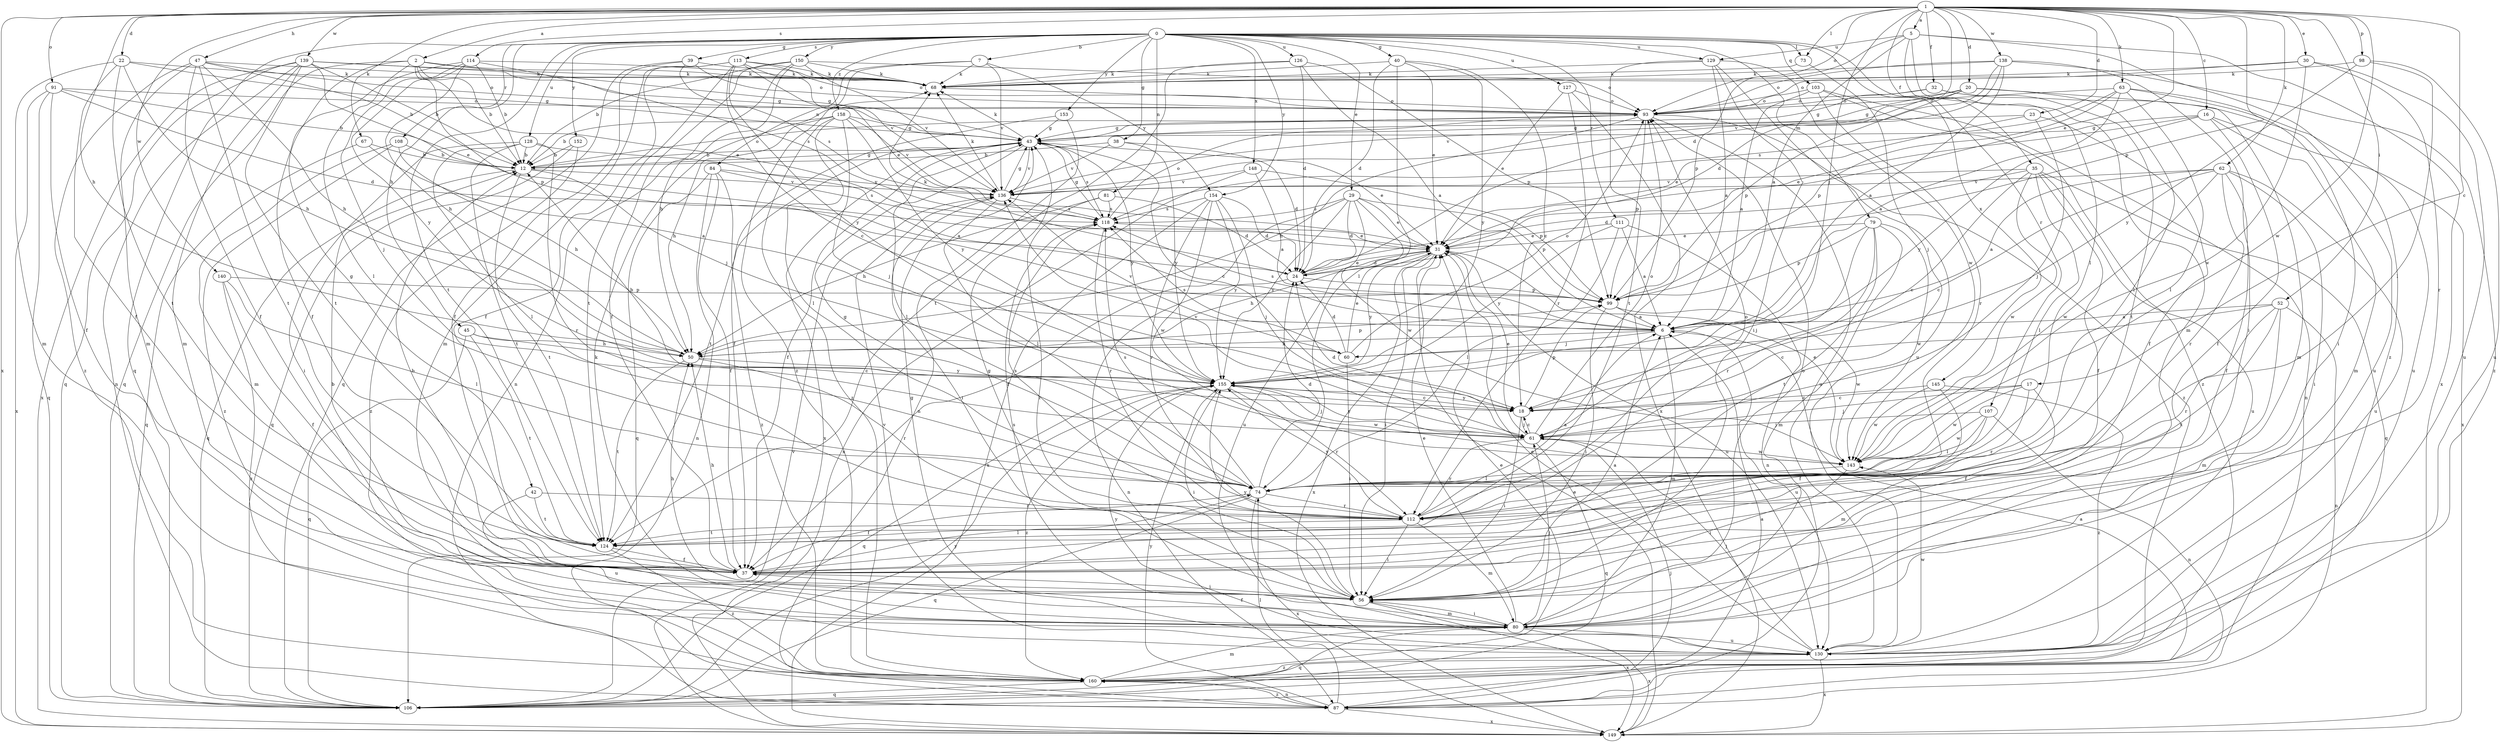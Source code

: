 strict digraph  {
0;
1;
2;
5;
6;
7;
12;
16;
17;
18;
20;
22;
23;
24;
29;
30;
31;
32;
35;
37;
38;
39;
40;
42;
43;
45;
47;
50;
52;
56;
60;
61;
62;
63;
67;
68;
73;
74;
79;
80;
81;
84;
87;
91;
93;
98;
99;
103;
106;
107;
108;
111;
112;
113;
114;
118;
124;
126;
127;
128;
129;
130;
136;
138;
139;
140;
143;
145;
148;
149;
150;
152;
153;
154;
155;
158;
160;
0 -> 7  [label=b];
0 -> 29  [label=e];
0 -> 38  [label=g];
0 -> 39  [label=g];
0 -> 40  [label=g];
0 -> 45  [label=h];
0 -> 73  [label=l];
0 -> 79  [label=m];
0 -> 81  [label=n];
0 -> 103  [label=q];
0 -> 106  [label=q];
0 -> 107  [label=r];
0 -> 108  [label=r];
0 -> 111  [label=r];
0 -> 113  [label=s];
0 -> 124  [label=t];
0 -> 126  [label=u];
0 -> 127  [label=u];
0 -> 128  [label=u];
0 -> 129  [label=u];
0 -> 145  [label=x];
0 -> 148  [label=x];
0 -> 150  [label=y];
0 -> 152  [label=y];
0 -> 153  [label=y];
0 -> 154  [label=y];
0 -> 158  [label=z];
1 -> 2  [label=a];
1 -> 5  [label=a];
1 -> 16  [label=c];
1 -> 17  [label=c];
1 -> 20  [label=d];
1 -> 22  [label=d];
1 -> 23  [label=d];
1 -> 24  [label=d];
1 -> 30  [label=e];
1 -> 31  [label=e];
1 -> 32  [label=f];
1 -> 35  [label=f];
1 -> 47  [label=h];
1 -> 50  [label=h];
1 -> 52  [label=i];
1 -> 60  [label=j];
1 -> 62  [label=k];
1 -> 63  [label=k];
1 -> 67  [label=k];
1 -> 73  [label=l];
1 -> 91  [label=o];
1 -> 93  [label=o];
1 -> 98  [label=p];
1 -> 99  [label=p];
1 -> 114  [label=s];
1 -> 138  [label=w];
1 -> 139  [label=w];
1 -> 140  [label=w];
1 -> 143  [label=w];
1 -> 149  [label=x];
2 -> 12  [label=b];
2 -> 31  [label=e];
2 -> 42  [label=g];
2 -> 43  [label=g];
2 -> 68  [label=k];
2 -> 74  [label=l];
2 -> 99  [label=p];
2 -> 106  [label=q];
5 -> 6  [label=a];
5 -> 74  [label=l];
5 -> 80  [label=m];
5 -> 99  [label=p];
5 -> 129  [label=u];
5 -> 149  [label=x];
5 -> 160  [label=z];
6 -> 50  [label=h];
6 -> 60  [label=j];
6 -> 80  [label=m];
6 -> 118  [label=s];
6 -> 130  [label=u];
7 -> 68  [label=k];
7 -> 84  [label=n];
7 -> 136  [label=v];
7 -> 154  [label=y];
7 -> 160  [label=z];
12 -> 43  [label=g];
12 -> 60  [label=j];
12 -> 93  [label=o];
12 -> 106  [label=q];
12 -> 124  [label=t];
12 -> 136  [label=v];
16 -> 31  [label=e];
16 -> 37  [label=f];
16 -> 43  [label=g];
16 -> 80  [label=m];
16 -> 149  [label=x];
16 -> 155  [label=y];
17 -> 18  [label=c];
17 -> 37  [label=f];
17 -> 61  [label=j];
17 -> 112  [label=r];
17 -> 143  [label=w];
18 -> 12  [label=b];
18 -> 56  [label=i];
18 -> 61  [label=j];
18 -> 99  [label=p];
18 -> 155  [label=y];
20 -> 43  [label=g];
20 -> 74  [label=l];
20 -> 80  [label=m];
20 -> 93  [label=o];
20 -> 99  [label=p];
20 -> 136  [label=v];
22 -> 37  [label=f];
22 -> 43  [label=g];
22 -> 50  [label=h];
22 -> 68  [label=k];
22 -> 80  [label=m];
22 -> 124  [label=t];
23 -> 31  [label=e];
23 -> 37  [label=f];
23 -> 43  [label=g];
23 -> 61  [label=j];
24 -> 31  [label=e];
24 -> 68  [label=k];
24 -> 87  [label=n];
24 -> 99  [label=p];
29 -> 24  [label=d];
29 -> 31  [label=e];
29 -> 37  [label=f];
29 -> 99  [label=p];
29 -> 118  [label=s];
29 -> 130  [label=u];
29 -> 143  [label=w];
29 -> 155  [label=y];
30 -> 68  [label=k];
30 -> 93  [label=o];
30 -> 112  [label=r];
30 -> 130  [label=u];
30 -> 143  [label=w];
31 -> 24  [label=d];
31 -> 50  [label=h];
31 -> 56  [label=i];
31 -> 130  [label=u];
31 -> 149  [label=x];
31 -> 155  [label=y];
32 -> 43  [label=g];
32 -> 93  [label=o];
32 -> 124  [label=t];
32 -> 130  [label=u];
35 -> 18  [label=c];
35 -> 24  [label=d];
35 -> 37  [label=f];
35 -> 74  [label=l];
35 -> 106  [label=q];
35 -> 130  [label=u];
35 -> 136  [label=v];
35 -> 143  [label=w];
37 -> 12  [label=b];
37 -> 50  [label=h];
37 -> 56  [label=i];
37 -> 74  [label=l];
38 -> 12  [label=b];
38 -> 24  [label=d];
38 -> 136  [label=v];
38 -> 155  [label=y];
39 -> 37  [label=f];
39 -> 68  [label=k];
39 -> 93  [label=o];
39 -> 106  [label=q];
39 -> 118  [label=s];
40 -> 18  [label=c];
40 -> 24  [label=d];
40 -> 31  [label=e];
40 -> 68  [label=k];
40 -> 74  [label=l];
40 -> 155  [label=y];
42 -> 112  [label=r];
42 -> 124  [label=t];
42 -> 130  [label=u];
43 -> 12  [label=b];
43 -> 18  [label=c];
43 -> 31  [label=e];
43 -> 37  [label=f];
43 -> 68  [label=k];
43 -> 74  [label=l];
43 -> 118  [label=s];
43 -> 124  [label=t];
43 -> 136  [label=v];
43 -> 149  [label=x];
43 -> 155  [label=y];
45 -> 18  [label=c];
45 -> 50  [label=h];
45 -> 106  [label=q];
45 -> 124  [label=t];
47 -> 12  [label=b];
47 -> 37  [label=f];
47 -> 50  [label=h];
47 -> 68  [label=k];
47 -> 80  [label=m];
47 -> 93  [label=o];
47 -> 124  [label=t];
47 -> 160  [label=z];
50 -> 99  [label=p];
50 -> 112  [label=r];
50 -> 124  [label=t];
50 -> 155  [label=y];
52 -> 6  [label=a];
52 -> 18  [label=c];
52 -> 80  [label=m];
52 -> 87  [label=n];
52 -> 112  [label=r];
52 -> 124  [label=t];
56 -> 6  [label=a];
56 -> 12  [label=b];
56 -> 43  [label=g];
56 -> 50  [label=h];
56 -> 80  [label=m];
56 -> 149  [label=x];
56 -> 155  [label=y];
60 -> 24  [label=d];
60 -> 31  [label=e];
60 -> 56  [label=i];
60 -> 93  [label=o];
60 -> 118  [label=s];
60 -> 136  [label=v];
61 -> 18  [label=c];
61 -> 24  [label=d];
61 -> 31  [label=e];
61 -> 93  [label=o];
61 -> 106  [label=q];
61 -> 112  [label=r];
61 -> 136  [label=v];
61 -> 143  [label=w];
61 -> 155  [label=y];
62 -> 6  [label=a];
62 -> 18  [label=c];
62 -> 37  [label=f];
62 -> 56  [label=i];
62 -> 112  [label=r];
62 -> 130  [label=u];
62 -> 136  [label=v];
62 -> 143  [label=w];
63 -> 6  [label=a];
63 -> 56  [label=i];
63 -> 74  [label=l];
63 -> 93  [label=o];
63 -> 99  [label=p];
63 -> 118  [label=s];
63 -> 130  [label=u];
67 -> 6  [label=a];
67 -> 12  [label=b];
67 -> 106  [label=q];
68 -> 93  [label=o];
73 -> 61  [label=j];
73 -> 68  [label=k];
74 -> 24  [label=d];
74 -> 37  [label=f];
74 -> 43  [label=g];
74 -> 106  [label=q];
74 -> 112  [label=r];
74 -> 118  [label=s];
74 -> 149  [label=x];
79 -> 31  [label=e];
79 -> 61  [label=j];
79 -> 80  [label=m];
79 -> 99  [label=p];
79 -> 112  [label=r];
79 -> 124  [label=t];
79 -> 143  [label=w];
80 -> 31  [label=e];
80 -> 37  [label=f];
80 -> 56  [label=i];
80 -> 61  [label=j];
80 -> 68  [label=k];
80 -> 93  [label=o];
80 -> 106  [label=q];
80 -> 118  [label=s];
80 -> 130  [label=u];
80 -> 149  [label=x];
81 -> 24  [label=d];
81 -> 50  [label=h];
81 -> 56  [label=i];
81 -> 118  [label=s];
84 -> 37  [label=f];
84 -> 87  [label=n];
84 -> 106  [label=q];
84 -> 118  [label=s];
84 -> 136  [label=v];
84 -> 160  [label=z];
87 -> 6  [label=a];
87 -> 61  [label=j];
87 -> 74  [label=l];
87 -> 149  [label=x];
87 -> 155  [label=y];
87 -> 160  [label=z];
91 -> 12  [label=b];
91 -> 24  [label=d];
91 -> 37  [label=f];
91 -> 93  [label=o];
91 -> 106  [label=q];
91 -> 149  [label=x];
93 -> 43  [label=g];
93 -> 50  [label=h];
93 -> 99  [label=p];
93 -> 130  [label=u];
93 -> 160  [label=z];
98 -> 68  [label=k];
98 -> 74  [label=l];
98 -> 130  [label=u];
98 -> 155  [label=y];
99 -> 6  [label=a];
99 -> 56  [label=i];
99 -> 143  [label=w];
103 -> 6  [label=a];
103 -> 87  [label=n];
103 -> 93  [label=o];
103 -> 112  [label=r];
103 -> 160  [label=z];
106 -> 6  [label=a];
106 -> 136  [label=v];
106 -> 155  [label=y];
107 -> 61  [label=j];
107 -> 74  [label=l];
107 -> 80  [label=m];
107 -> 87  [label=n];
107 -> 143  [label=w];
108 -> 12  [label=b];
108 -> 50  [label=h];
108 -> 80  [label=m];
108 -> 160  [label=z];
111 -> 6  [label=a];
111 -> 31  [label=e];
111 -> 74  [label=l];
111 -> 87  [label=n];
111 -> 155  [label=y];
112 -> 6  [label=a];
112 -> 56  [label=i];
112 -> 80  [label=m];
112 -> 93  [label=o];
112 -> 118  [label=s];
112 -> 124  [label=t];
112 -> 155  [label=y];
113 -> 18  [label=c];
113 -> 31  [label=e];
113 -> 37  [label=f];
113 -> 68  [label=k];
113 -> 80  [label=m];
113 -> 93  [label=o];
113 -> 124  [label=t];
113 -> 136  [label=v];
113 -> 155  [label=y];
114 -> 12  [label=b];
114 -> 37  [label=f];
114 -> 50  [label=h];
114 -> 61  [label=j];
114 -> 68  [label=k];
114 -> 118  [label=s];
114 -> 155  [label=y];
118 -> 31  [label=e];
118 -> 43  [label=g];
118 -> 93  [label=o];
118 -> 112  [label=r];
124 -> 37  [label=f];
124 -> 160  [label=z];
126 -> 6  [label=a];
126 -> 24  [label=d];
126 -> 68  [label=k];
126 -> 99  [label=p];
126 -> 124  [label=t];
127 -> 31  [label=e];
127 -> 93  [label=o];
127 -> 112  [label=r];
127 -> 149  [label=x];
128 -> 6  [label=a];
128 -> 12  [label=b];
128 -> 56  [label=i];
128 -> 74  [label=l];
128 -> 112  [label=r];
128 -> 124  [label=t];
129 -> 6  [label=a];
129 -> 56  [label=i];
129 -> 68  [label=k];
129 -> 124  [label=t];
129 -> 130  [label=u];
129 -> 143  [label=w];
130 -> 31  [label=e];
130 -> 43  [label=g];
130 -> 61  [label=j];
130 -> 136  [label=v];
130 -> 143  [label=w];
130 -> 149  [label=x];
130 -> 155  [label=y];
130 -> 160  [label=z];
136 -> 43  [label=g];
136 -> 56  [label=i];
136 -> 68  [label=k];
136 -> 74  [label=l];
136 -> 118  [label=s];
138 -> 6  [label=a];
138 -> 24  [label=d];
138 -> 56  [label=i];
138 -> 68  [label=k];
138 -> 93  [label=o];
138 -> 136  [label=v];
138 -> 160  [label=z];
139 -> 12  [label=b];
139 -> 31  [label=e];
139 -> 43  [label=g];
139 -> 68  [label=k];
139 -> 80  [label=m];
139 -> 87  [label=n];
139 -> 106  [label=q];
139 -> 124  [label=t];
139 -> 149  [label=x];
140 -> 37  [label=f];
140 -> 74  [label=l];
140 -> 99  [label=p];
140 -> 160  [label=z];
143 -> 31  [label=e];
143 -> 56  [label=i];
143 -> 74  [label=l];
145 -> 18  [label=c];
145 -> 37  [label=f];
145 -> 143  [label=w];
145 -> 160  [label=z];
148 -> 6  [label=a];
148 -> 99  [label=p];
148 -> 136  [label=v];
148 -> 149  [label=x];
149 -> 31  [label=e];
150 -> 12  [label=b];
150 -> 37  [label=f];
150 -> 50  [label=h];
150 -> 68  [label=k];
150 -> 87  [label=n];
150 -> 93  [label=o];
150 -> 136  [label=v];
152 -> 12  [label=b];
152 -> 106  [label=q];
152 -> 160  [label=z];
153 -> 37  [label=f];
153 -> 43  [label=g];
153 -> 87  [label=n];
154 -> 24  [label=d];
154 -> 61  [label=j];
154 -> 112  [label=r];
154 -> 118  [label=s];
154 -> 143  [label=w];
154 -> 149  [label=x];
154 -> 155  [label=y];
155 -> 18  [label=c];
155 -> 56  [label=i];
155 -> 61  [label=j];
155 -> 106  [label=q];
155 -> 112  [label=r];
155 -> 143  [label=w];
155 -> 160  [label=z];
158 -> 12  [label=b];
158 -> 43  [label=g];
158 -> 50  [label=h];
158 -> 61  [label=j];
158 -> 74  [label=l];
158 -> 136  [label=v];
158 -> 155  [label=y];
158 -> 160  [label=z];
160 -> 31  [label=e];
160 -> 80  [label=m];
160 -> 87  [label=n];
160 -> 106  [label=q];
}
